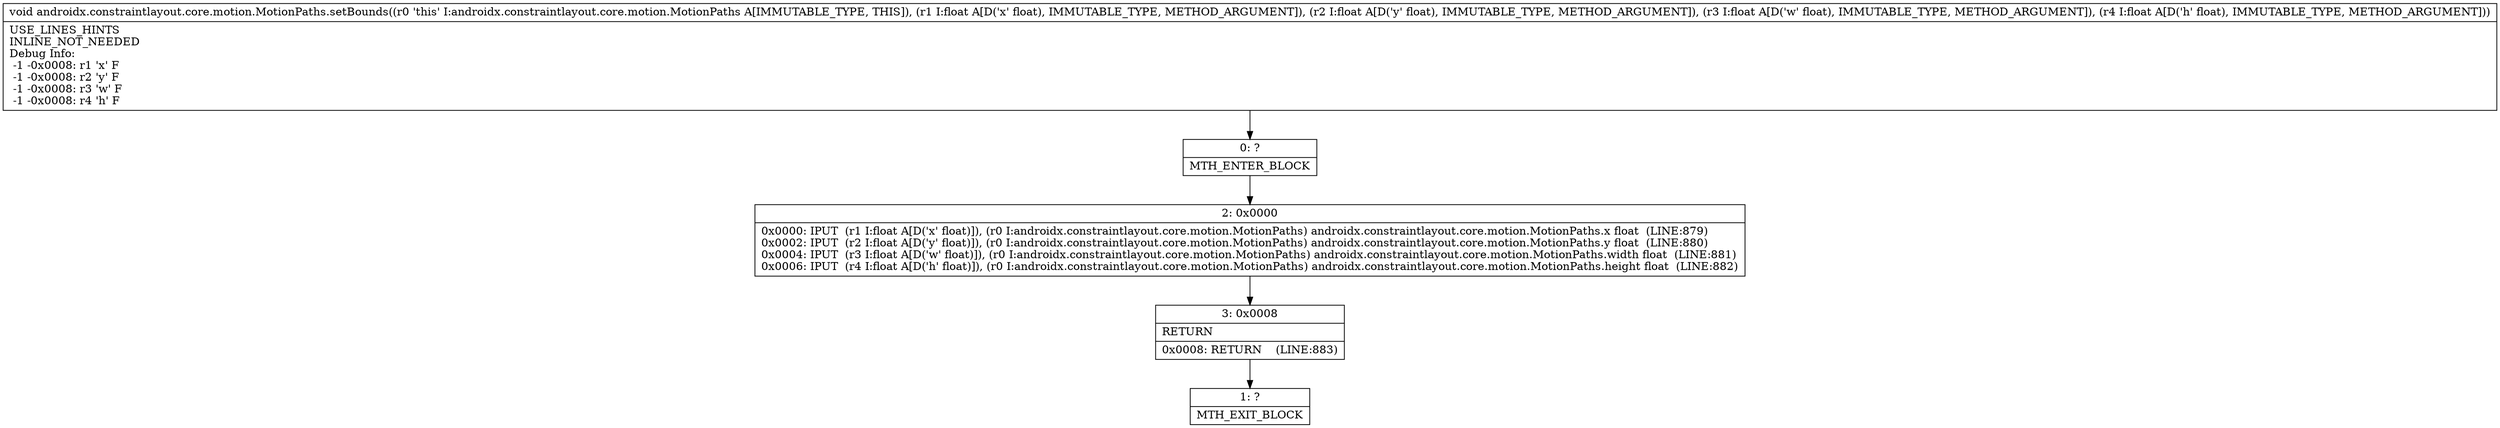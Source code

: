 digraph "CFG forandroidx.constraintlayout.core.motion.MotionPaths.setBounds(FFFF)V" {
Node_0 [shape=record,label="{0\:\ ?|MTH_ENTER_BLOCK\l}"];
Node_2 [shape=record,label="{2\:\ 0x0000|0x0000: IPUT  (r1 I:float A[D('x' float)]), (r0 I:androidx.constraintlayout.core.motion.MotionPaths) androidx.constraintlayout.core.motion.MotionPaths.x float  (LINE:879)\l0x0002: IPUT  (r2 I:float A[D('y' float)]), (r0 I:androidx.constraintlayout.core.motion.MotionPaths) androidx.constraintlayout.core.motion.MotionPaths.y float  (LINE:880)\l0x0004: IPUT  (r3 I:float A[D('w' float)]), (r0 I:androidx.constraintlayout.core.motion.MotionPaths) androidx.constraintlayout.core.motion.MotionPaths.width float  (LINE:881)\l0x0006: IPUT  (r4 I:float A[D('h' float)]), (r0 I:androidx.constraintlayout.core.motion.MotionPaths) androidx.constraintlayout.core.motion.MotionPaths.height float  (LINE:882)\l}"];
Node_3 [shape=record,label="{3\:\ 0x0008|RETURN\l|0x0008: RETURN    (LINE:883)\l}"];
Node_1 [shape=record,label="{1\:\ ?|MTH_EXIT_BLOCK\l}"];
MethodNode[shape=record,label="{void androidx.constraintlayout.core.motion.MotionPaths.setBounds((r0 'this' I:androidx.constraintlayout.core.motion.MotionPaths A[IMMUTABLE_TYPE, THIS]), (r1 I:float A[D('x' float), IMMUTABLE_TYPE, METHOD_ARGUMENT]), (r2 I:float A[D('y' float), IMMUTABLE_TYPE, METHOD_ARGUMENT]), (r3 I:float A[D('w' float), IMMUTABLE_TYPE, METHOD_ARGUMENT]), (r4 I:float A[D('h' float), IMMUTABLE_TYPE, METHOD_ARGUMENT]))  | USE_LINES_HINTS\lINLINE_NOT_NEEDED\lDebug Info:\l  \-1 \-0x0008: r1 'x' F\l  \-1 \-0x0008: r2 'y' F\l  \-1 \-0x0008: r3 'w' F\l  \-1 \-0x0008: r4 'h' F\l}"];
MethodNode -> Node_0;Node_0 -> Node_2;
Node_2 -> Node_3;
Node_3 -> Node_1;
}

